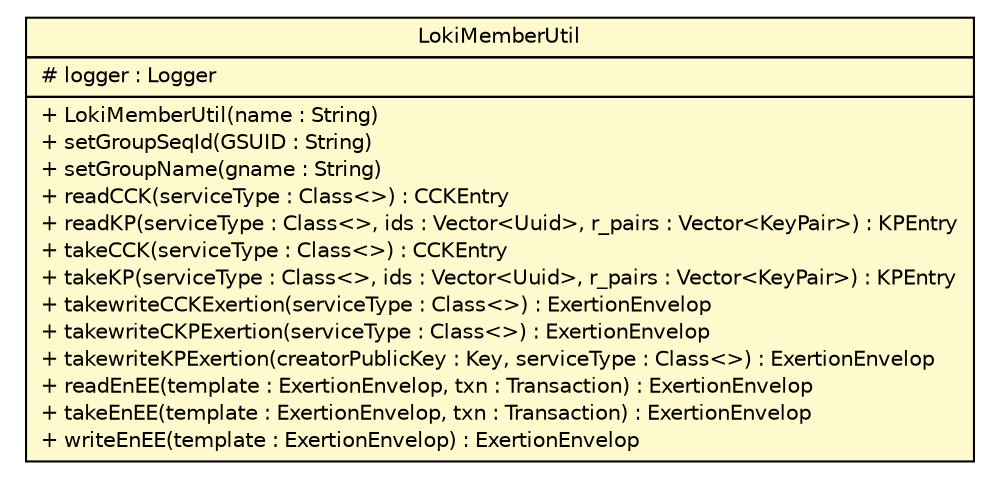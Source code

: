 #!/usr/local/bin/dot
#
# Class diagram 
# Generated by UMLGraph version R5_6 (http://www.umlgraph.org/)
#

digraph G {
	edge [fontname="Helvetica",fontsize=10,labelfontname="Helvetica",labelfontsize=10];
	node [fontname="Helvetica",fontsize=10,shape=plaintext];
	nodesep=0.25;
	ranksep=0.5;
	// sorcer.core.loki.member.LokiMemberUtil
	c197995 [label=<<table title="sorcer.core.loki.member.LokiMemberUtil" border="0" cellborder="1" cellspacing="0" cellpadding="2" port="p" bgcolor="lemonChiffon" href="./LokiMemberUtil.html">
		<tr><td><table border="0" cellspacing="0" cellpadding="1">
<tr><td align="center" balign="center"> LokiMemberUtil </td></tr>
		</table></td></tr>
		<tr><td><table border="0" cellspacing="0" cellpadding="1">
<tr><td align="left" balign="left"> # logger : Logger </td></tr>
		</table></td></tr>
		<tr><td><table border="0" cellspacing="0" cellpadding="1">
<tr><td align="left" balign="left"> + LokiMemberUtil(name : String) </td></tr>
<tr><td align="left" balign="left"> + setGroupSeqId(GSUID : String) </td></tr>
<tr><td align="left" balign="left"> + setGroupName(gname : String) </td></tr>
<tr><td align="left" balign="left"> + readCCK(serviceType : Class&lt;&gt;) : CCKEntry </td></tr>
<tr><td align="left" balign="left"> + readKP(serviceType : Class&lt;&gt;, ids : Vector&lt;Uuid&gt;, r_pairs : Vector&lt;KeyPair&gt;) : KPEntry </td></tr>
<tr><td align="left" balign="left"> + takeCCK(serviceType : Class&lt;&gt;) : CCKEntry </td></tr>
<tr><td align="left" balign="left"> + takeKP(serviceType : Class&lt;&gt;, ids : Vector&lt;Uuid&gt;, r_pairs : Vector&lt;KeyPair&gt;) : KPEntry </td></tr>
<tr><td align="left" balign="left"> + takewriteCCKExertion(serviceType : Class&lt;&gt;) : ExertionEnvelop </td></tr>
<tr><td align="left" balign="left"> + takewriteCKPExertion(serviceType : Class&lt;&gt;) : ExertionEnvelop </td></tr>
<tr><td align="left" balign="left"> + takewriteKPExertion(creatorPublicKey : Key, serviceType : Class&lt;&gt;) : ExertionEnvelop </td></tr>
<tr><td align="left" balign="left"> + readEnEE(template : ExertionEnvelop, txn : Transaction) : ExertionEnvelop </td></tr>
<tr><td align="left" balign="left"> + takeEnEE(template : ExertionEnvelop, txn : Transaction) : ExertionEnvelop </td></tr>
<tr><td align="left" balign="left"> + writeEnEE(template : ExertionEnvelop) : ExertionEnvelop </td></tr>
		</table></td></tr>
		</table>>, URL="./LokiMemberUtil.html", fontname="Helvetica", fontcolor="black", fontsize=10.0];
}

